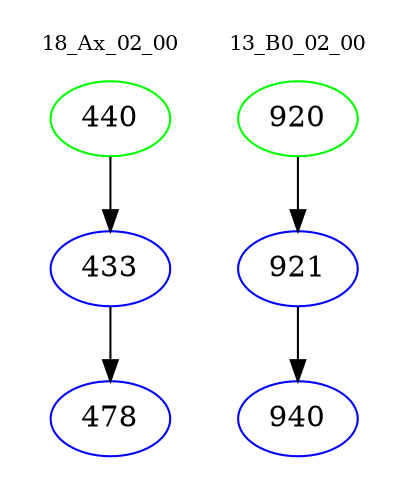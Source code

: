 digraph{
subgraph cluster_0 {
color = white
label = "18_Ax_02_00";
fontsize=10;
T0_440 [label="440", color="green"]
T0_440 -> T0_433 [color="black"]
T0_433 [label="433", color="blue"]
T0_433 -> T0_478 [color="black"]
T0_478 [label="478", color="blue"]
}
subgraph cluster_1 {
color = white
label = "13_B0_02_00";
fontsize=10;
T1_920 [label="920", color="green"]
T1_920 -> T1_921 [color="black"]
T1_921 [label="921", color="blue"]
T1_921 -> T1_940 [color="black"]
T1_940 [label="940", color="blue"]
}
}
